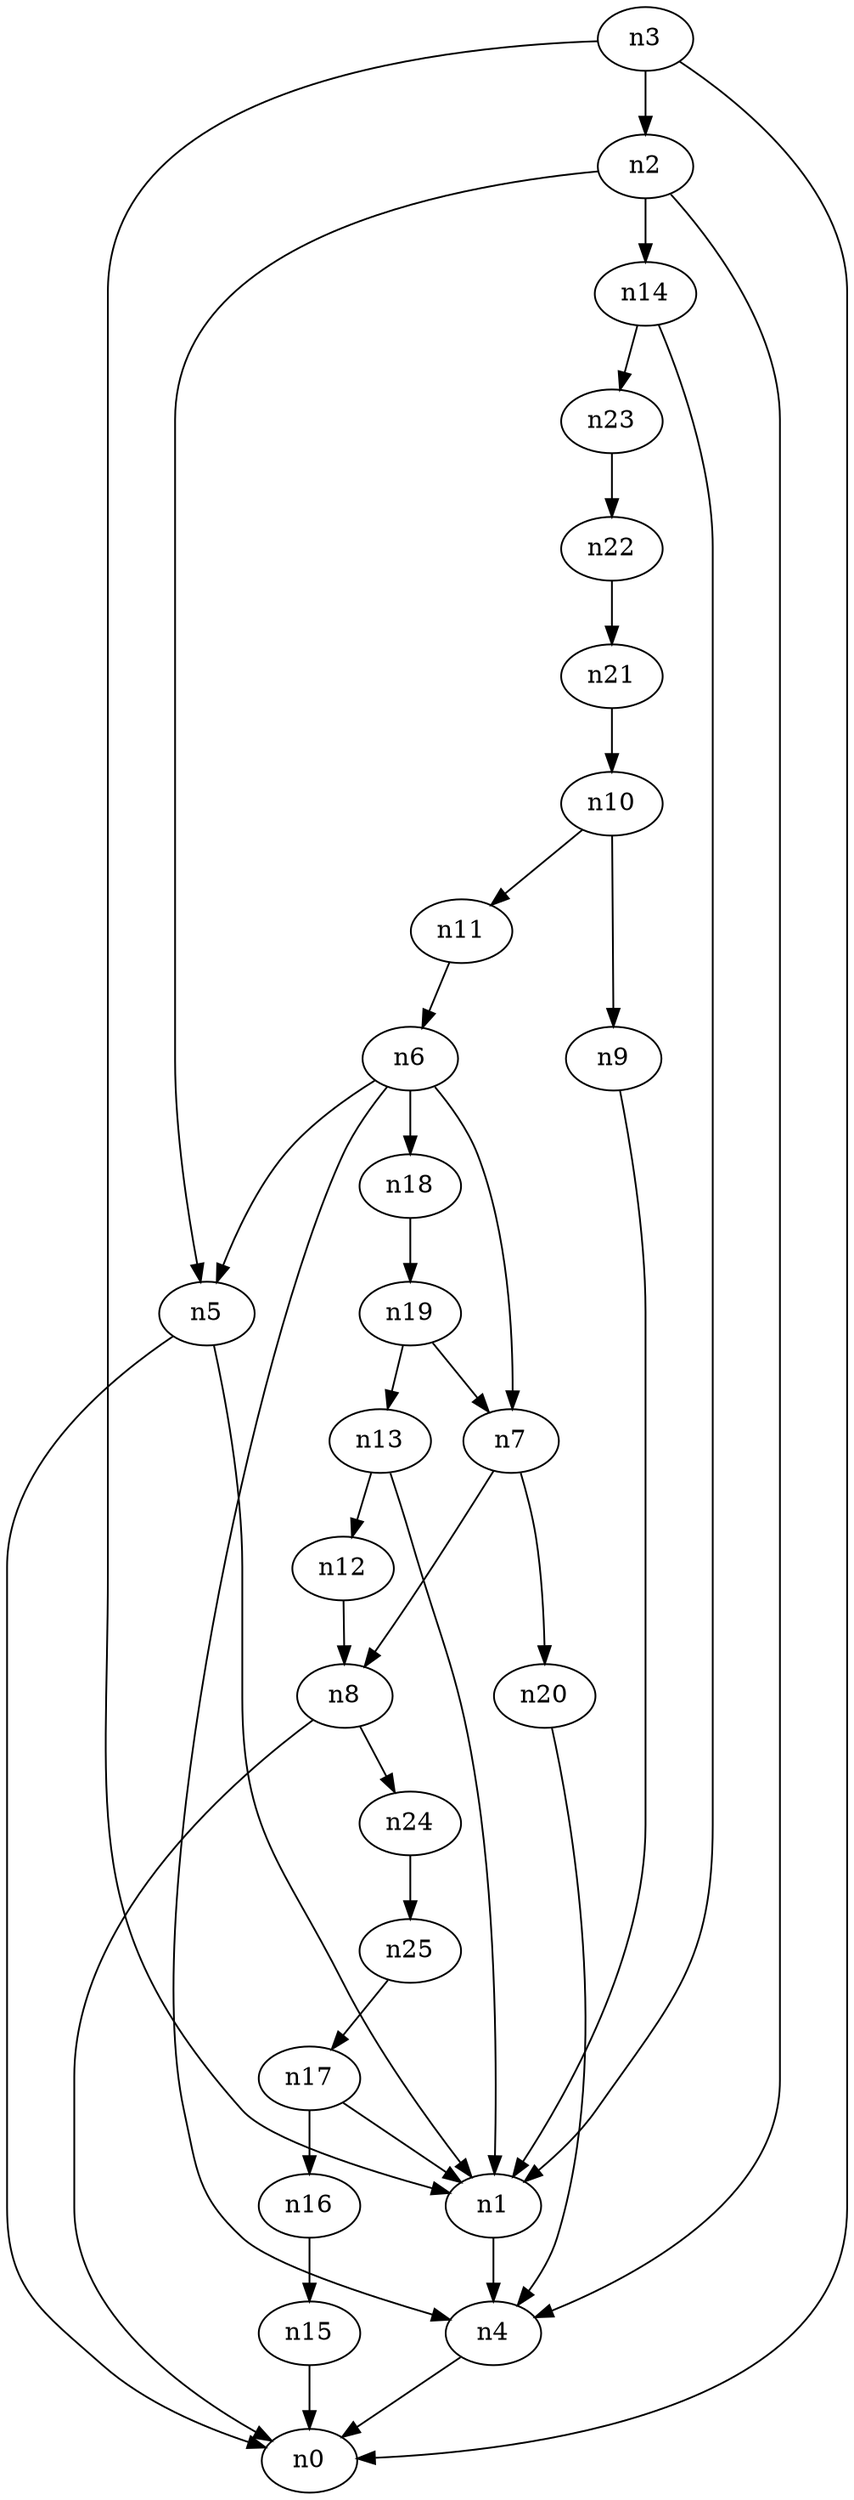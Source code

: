 digraph G {
	n1 -> n4	 [_graphml_id=e4];
	n2 -> n4	 [_graphml_id=e7];
	n2 -> n5	 [_graphml_id=e8];
	n2 -> n14	 [_graphml_id=e21];
	n3 -> n0	 [_graphml_id=e0];
	n3 -> n1	 [_graphml_id=e3];
	n3 -> n2	 [_graphml_id=e6];
	n4 -> n0	 [_graphml_id=e1];
	n5 -> n0	 [_graphml_id=e2];
	n5 -> n1	 [_graphml_id=e5];
	n6 -> n4	 [_graphml_id=e22];
	n6 -> n5	 [_graphml_id=e9];
	n6 -> n7	 [_graphml_id=e10];
	n6 -> n18	 [_graphml_id=e27];
	n7 -> n8	 [_graphml_id=e11];
	n7 -> n20	 [_graphml_id=e30];
	n8 -> n0	 [_graphml_id=e12];
	n8 -> n24	 [_graphml_id=e37];
	n9 -> n1	 [_graphml_id=e13];
	n10 -> n9	 [_graphml_id=e14];
	n10 -> n11	 [_graphml_id=e15];
	n11 -> n6	 [_graphml_id=e16];
	n12 -> n8	 [_graphml_id=e17];
	n13 -> n1	 [_graphml_id=e19];
	n13 -> n12	 [_graphml_id=e18];
	n14 -> n1	 [_graphml_id=e20];
	n14 -> n23	 [_graphml_id=e36];
	n15 -> n0	 [_graphml_id=e23];
	n16 -> n15	 [_graphml_id=e24];
	n17 -> n1	 [_graphml_id=e26];
	n17 -> n16	 [_graphml_id=e25];
	n18 -> n19	 [_graphml_id=e28];
	n19 -> n7	 [_graphml_id=e29];
	n19 -> n13	 [_graphml_id=e32];
	n20 -> n4	 [_graphml_id=e31];
	n21 -> n10	 [_graphml_id=e33];
	n22 -> n21	 [_graphml_id=e34];
	n23 -> n22	 [_graphml_id=e35];
	n24 -> n25	 [_graphml_id=e38];
	n25 -> n17	 [_graphml_id=e39];
}
